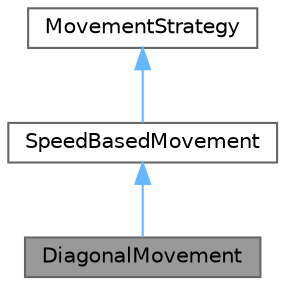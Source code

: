digraph "DiagonalMovement"
{
 // LATEX_PDF_SIZE
  bgcolor="transparent";
  edge [fontname=Helvetica,fontsize=10,labelfontname=Helvetica,labelfontsize=10];
  node [fontname=Helvetica,fontsize=10,shape=box,height=0.2,width=0.4];
  Node1 [id="Node000001",label="DiagonalMovement",height=0.2,width=0.4,color="gray40", fillcolor="grey60", style="filled", fontcolor="black",tooltip="Allows diagonal moves at constant cost."];
  Node2 -> Node1 [id="edge3_Node000001_Node000002",dir="back",color="steelblue1",style="solid",tooltip=" "];
  Node2 [id="Node000002",label="SpeedBasedMovement",height=0.2,width=0.4,color="gray40", fillcolor="white", style="filled",URL="$d0/d7e/class_speed_based_movement.html",tooltip="Base class for strategies that share a speedMultiplier."];
  Node3 -> Node2 [id="edge4_Node000002_Node000003",dir="back",color="steelblue1",style="solid",tooltip=" "];
  Node3 [id="Node000003",label="MovementStrategy",height=0.2,width=0.4,color="gray40", fillcolor="white", style="filled",URL="$d3/d4d/class_movement_strategy.html",tooltip="Abstract interface for animal movement behavior."];
}

